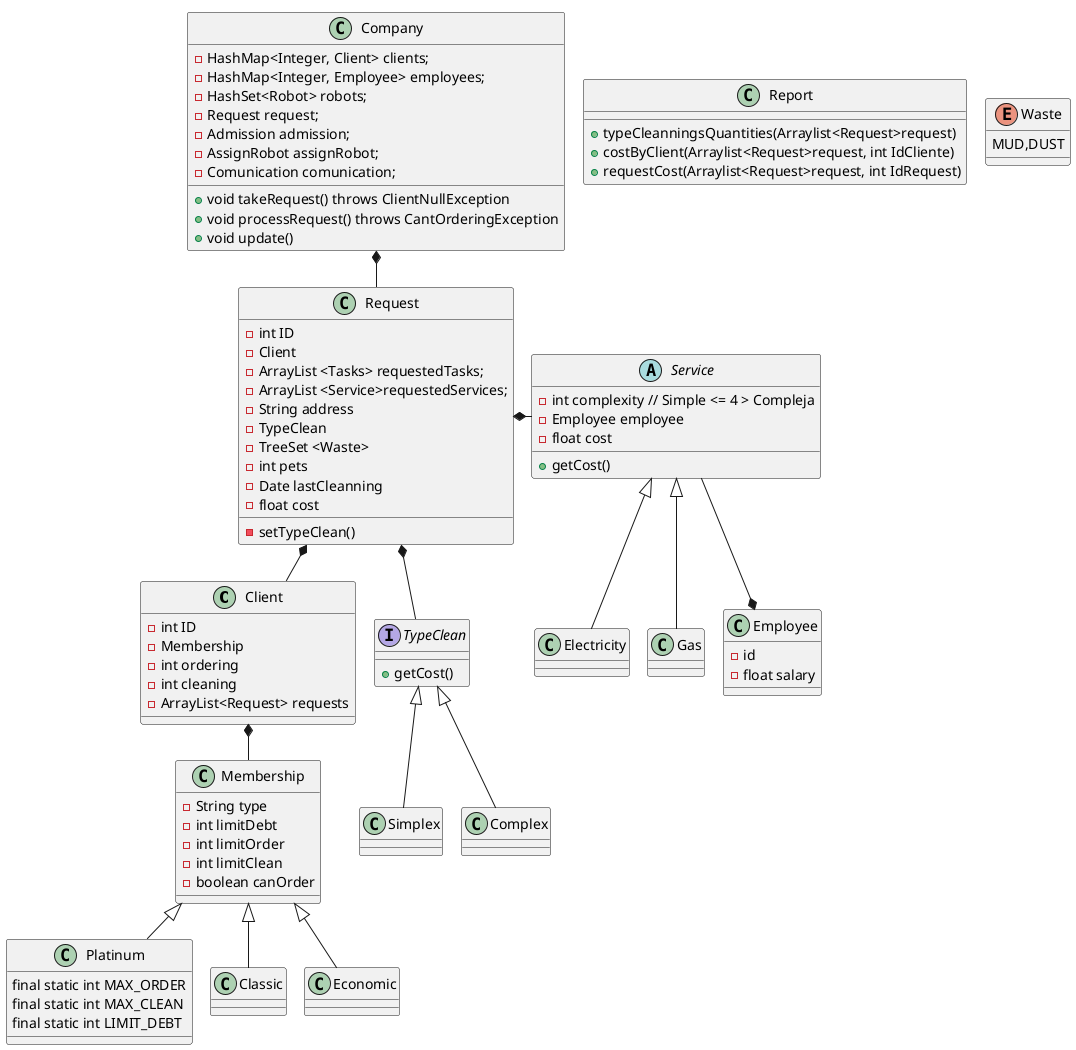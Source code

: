 @startuml
'https://plantuml.com/class-diagram
!pragma layout smetana

'Cómo se le asignan las horas trabajadas al robot?

'Cómo sabes la complejidad de la reparación?

'get price??



class Client
class Membership
class Platinum
class Classic
class Economic
class Request
interface TypeClean
class Simplex
class Complex
class Company
abstract class Service
class Electricity
class Gas
class Employee
class Report

Client *-- Membership
Membership <|-- Platinum
Membership <|-- Classic
Membership <|-- Economic
Company *-- Request
Request *-- Client
Request *-- TypeClean
TypeClean <|-- Simplex
TypeClean <|-- Complex
Request*-Service
Employee*-up-Service
Service<|--Electricity
Service<|--Gas

class Company{

- HashMap<Integer, Client> clients;
- HashMap<Integer, Employee> employees;
    - HashSet<Robot> robots;
    - Request request;
    - Admission admission;
    - AssignRobot assignRobot;
    - Comunication comunication;

'llama a admission
+void takeRequest() throws ClientNullException
+void processRequest() throws CantOrderingException
+void update()

}




class Request{
- int ID
- Client
- ArrayList <Tasks> requestedTasks;
- ArrayList <Service>requestedServices;
- String address
- TypeClean
- TreeSet <Waste>
- int pets
- Date lastCleanning
- float cost

- setTypeClean()

}


enum Waste {
MUD,DUST
}


class Client{
-int ID
-Membership
-int ordering
-int cleaning
-ArrayList<Request> requests
}

class Membership{
-String type
-int limitDebt
-int limitOrder
-int limitClean
-boolean canOrder
}

class Platinum{
final static int MAX_ORDER
final static int MAX_CLEAN
final static int LIMIT_DEBT
}

abstract class Service{
- int complexity // Simple <= 4 > Compleja
- Employee employee
- float cost
+ getCost()
}

class Employee {
-id
- float salary
}

class Electricity{
}

class Gas{

}

class Report {
+ typeCleanningsQuantities(Arraylist<Request>request)
+ costByClient(Arraylist<Request>request, int IdCliente)
+ requestCost(Arraylist<Request>request, int IdRequest)

}

interface TypeClean{
+getCost()
}


@enduml
